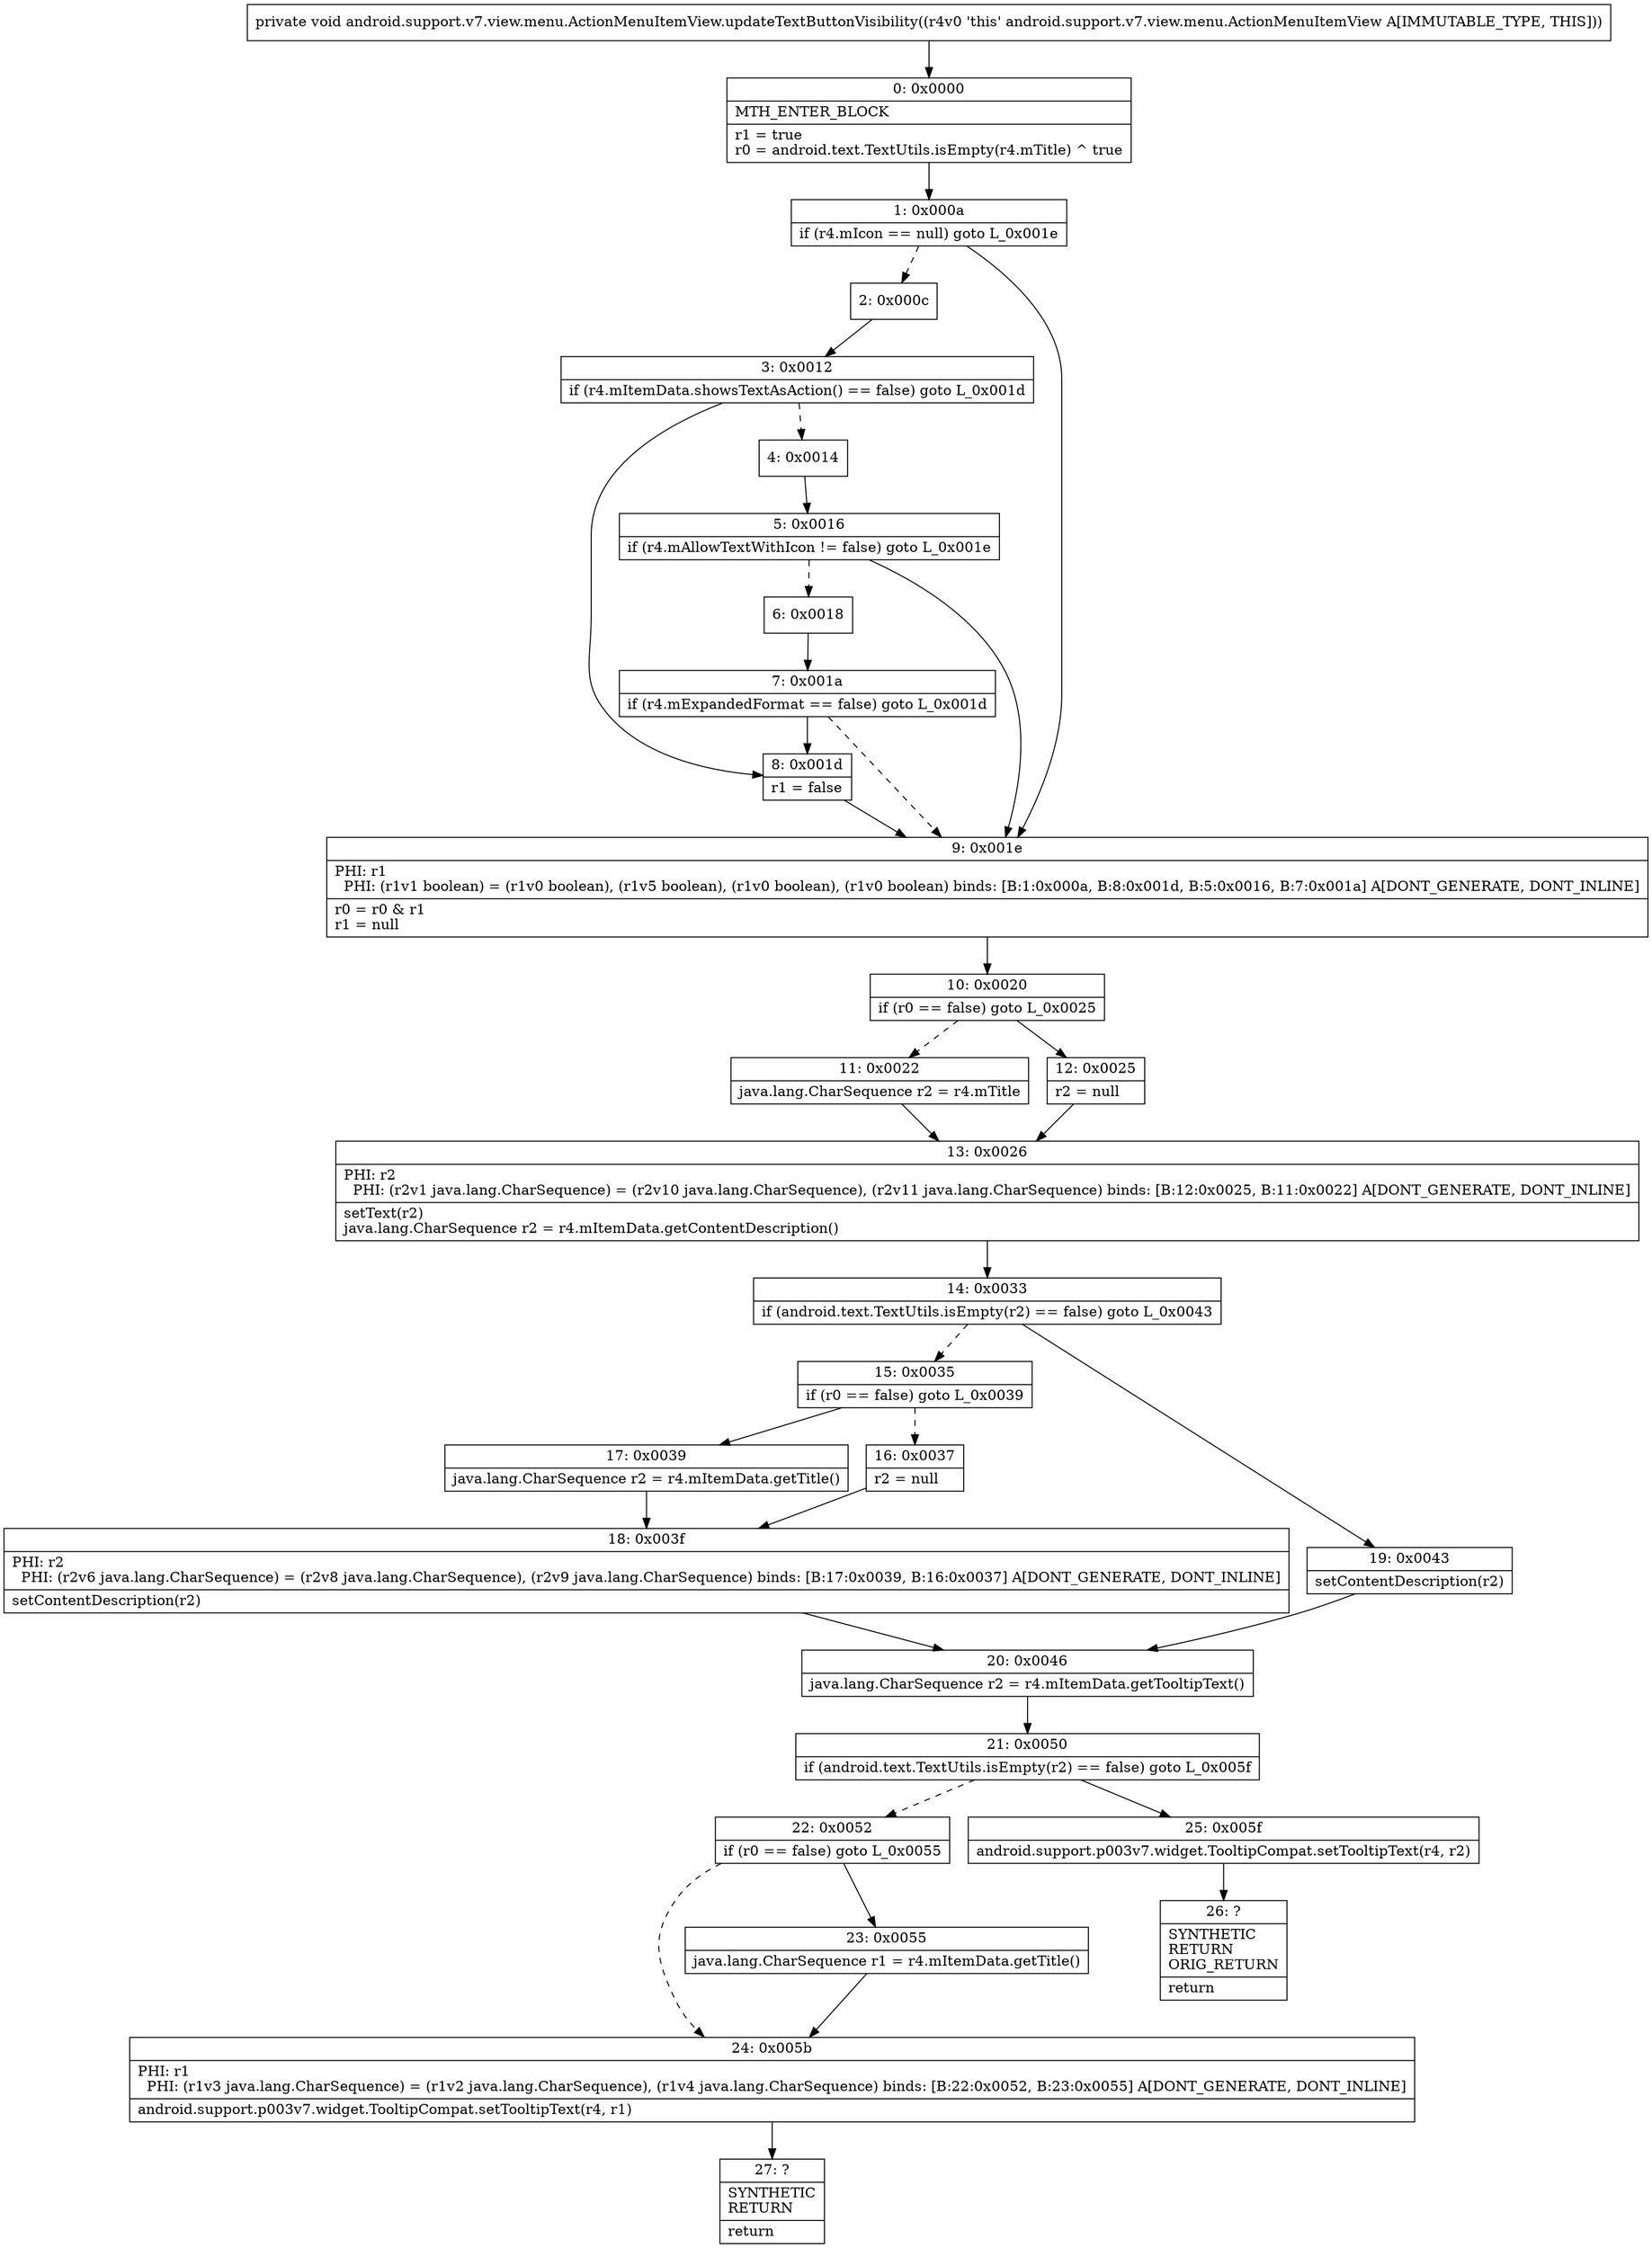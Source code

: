 digraph "CFG forandroid.support.v7.view.menu.ActionMenuItemView.updateTextButtonVisibility()V" {
Node_0 [shape=record,label="{0\:\ 0x0000|MTH_ENTER_BLOCK\l|r1 = true\lr0 = android.text.TextUtils.isEmpty(r4.mTitle) ^ true\l}"];
Node_1 [shape=record,label="{1\:\ 0x000a|if (r4.mIcon == null) goto L_0x001e\l}"];
Node_2 [shape=record,label="{2\:\ 0x000c}"];
Node_3 [shape=record,label="{3\:\ 0x0012|if (r4.mItemData.showsTextAsAction() == false) goto L_0x001d\l}"];
Node_4 [shape=record,label="{4\:\ 0x0014}"];
Node_5 [shape=record,label="{5\:\ 0x0016|if (r4.mAllowTextWithIcon != false) goto L_0x001e\l}"];
Node_6 [shape=record,label="{6\:\ 0x0018}"];
Node_7 [shape=record,label="{7\:\ 0x001a|if (r4.mExpandedFormat == false) goto L_0x001d\l}"];
Node_8 [shape=record,label="{8\:\ 0x001d|r1 = false\l}"];
Node_9 [shape=record,label="{9\:\ 0x001e|PHI: r1 \l  PHI: (r1v1 boolean) = (r1v0 boolean), (r1v5 boolean), (r1v0 boolean), (r1v0 boolean) binds: [B:1:0x000a, B:8:0x001d, B:5:0x0016, B:7:0x001a] A[DONT_GENERATE, DONT_INLINE]\l|r0 = r0 & r1\lr1 = null\l}"];
Node_10 [shape=record,label="{10\:\ 0x0020|if (r0 == false) goto L_0x0025\l}"];
Node_11 [shape=record,label="{11\:\ 0x0022|java.lang.CharSequence r2 = r4.mTitle\l}"];
Node_12 [shape=record,label="{12\:\ 0x0025|r2 = null\l}"];
Node_13 [shape=record,label="{13\:\ 0x0026|PHI: r2 \l  PHI: (r2v1 java.lang.CharSequence) = (r2v10 java.lang.CharSequence), (r2v11 java.lang.CharSequence) binds: [B:12:0x0025, B:11:0x0022] A[DONT_GENERATE, DONT_INLINE]\l|setText(r2)\ljava.lang.CharSequence r2 = r4.mItemData.getContentDescription()\l}"];
Node_14 [shape=record,label="{14\:\ 0x0033|if (android.text.TextUtils.isEmpty(r2) == false) goto L_0x0043\l}"];
Node_15 [shape=record,label="{15\:\ 0x0035|if (r0 == false) goto L_0x0039\l}"];
Node_16 [shape=record,label="{16\:\ 0x0037|r2 = null\l}"];
Node_17 [shape=record,label="{17\:\ 0x0039|java.lang.CharSequence r2 = r4.mItemData.getTitle()\l}"];
Node_18 [shape=record,label="{18\:\ 0x003f|PHI: r2 \l  PHI: (r2v6 java.lang.CharSequence) = (r2v8 java.lang.CharSequence), (r2v9 java.lang.CharSequence) binds: [B:17:0x0039, B:16:0x0037] A[DONT_GENERATE, DONT_INLINE]\l|setContentDescription(r2)\l}"];
Node_19 [shape=record,label="{19\:\ 0x0043|setContentDescription(r2)\l}"];
Node_20 [shape=record,label="{20\:\ 0x0046|java.lang.CharSequence r2 = r4.mItemData.getTooltipText()\l}"];
Node_21 [shape=record,label="{21\:\ 0x0050|if (android.text.TextUtils.isEmpty(r2) == false) goto L_0x005f\l}"];
Node_22 [shape=record,label="{22\:\ 0x0052|if (r0 == false) goto L_0x0055\l}"];
Node_23 [shape=record,label="{23\:\ 0x0055|java.lang.CharSequence r1 = r4.mItemData.getTitle()\l}"];
Node_24 [shape=record,label="{24\:\ 0x005b|PHI: r1 \l  PHI: (r1v3 java.lang.CharSequence) = (r1v2 java.lang.CharSequence), (r1v4 java.lang.CharSequence) binds: [B:22:0x0052, B:23:0x0055] A[DONT_GENERATE, DONT_INLINE]\l|android.support.p003v7.widget.TooltipCompat.setTooltipText(r4, r1)\l}"];
Node_25 [shape=record,label="{25\:\ 0x005f|android.support.p003v7.widget.TooltipCompat.setTooltipText(r4, r2)\l}"];
Node_26 [shape=record,label="{26\:\ ?|SYNTHETIC\lRETURN\lORIG_RETURN\l|return\l}"];
Node_27 [shape=record,label="{27\:\ ?|SYNTHETIC\lRETURN\l|return\l}"];
MethodNode[shape=record,label="{private void android.support.v7.view.menu.ActionMenuItemView.updateTextButtonVisibility((r4v0 'this' android.support.v7.view.menu.ActionMenuItemView A[IMMUTABLE_TYPE, THIS])) }"];
MethodNode -> Node_0;
Node_0 -> Node_1;
Node_1 -> Node_2[style=dashed];
Node_1 -> Node_9;
Node_2 -> Node_3;
Node_3 -> Node_4[style=dashed];
Node_3 -> Node_8;
Node_4 -> Node_5;
Node_5 -> Node_6[style=dashed];
Node_5 -> Node_9;
Node_6 -> Node_7;
Node_7 -> Node_8;
Node_7 -> Node_9[style=dashed];
Node_8 -> Node_9;
Node_9 -> Node_10;
Node_10 -> Node_11[style=dashed];
Node_10 -> Node_12;
Node_11 -> Node_13;
Node_12 -> Node_13;
Node_13 -> Node_14;
Node_14 -> Node_15[style=dashed];
Node_14 -> Node_19;
Node_15 -> Node_16[style=dashed];
Node_15 -> Node_17;
Node_16 -> Node_18;
Node_17 -> Node_18;
Node_18 -> Node_20;
Node_19 -> Node_20;
Node_20 -> Node_21;
Node_21 -> Node_22[style=dashed];
Node_21 -> Node_25;
Node_22 -> Node_23;
Node_22 -> Node_24[style=dashed];
Node_23 -> Node_24;
Node_24 -> Node_27;
Node_25 -> Node_26;
}

